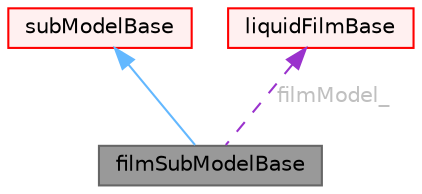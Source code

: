 digraph "filmSubModelBase"
{
 // LATEX_PDF_SIZE
  bgcolor="transparent";
  edge [fontname=Helvetica,fontsize=10,labelfontname=Helvetica,labelfontsize=10];
  node [fontname=Helvetica,fontsize=10,shape=box,height=0.2,width=0.4];
  Node1 [id="Node000001",label="filmSubModelBase",height=0.2,width=0.4,color="gray40", fillcolor="grey60", style="filled", fontcolor="black",tooltip=" "];
  Node2 -> Node1 [id="edge1_Node000001_Node000002",dir="back",color="steelblue1",style="solid",tooltip=" "];
  Node2 [id="Node000002",label="subModelBase",height=0.2,width=0.4,color="red", fillcolor="#FFF0F0", style="filled",URL="$classFoam_1_1subModelBase.html",tooltip="Base class for generic sub-models requiring to be read from dictionary. Provides a mechanism to read ..."];
  Node12 -> Node1 [id="edge2_Node000001_Node000012",dir="back",color="darkorchid3",style="dashed",tooltip=" ",label=" filmModel_",fontcolor="grey" ];
  Node12 [id="Node000012",label="liquidFilmBase",height=0.2,width=0.4,color="red", fillcolor="#FFF0F0", style="filled",URL="$classFoam_1_1regionModels_1_1areaSurfaceFilmModels_1_1liquidFilmBase.html",tooltip=" "];
}
